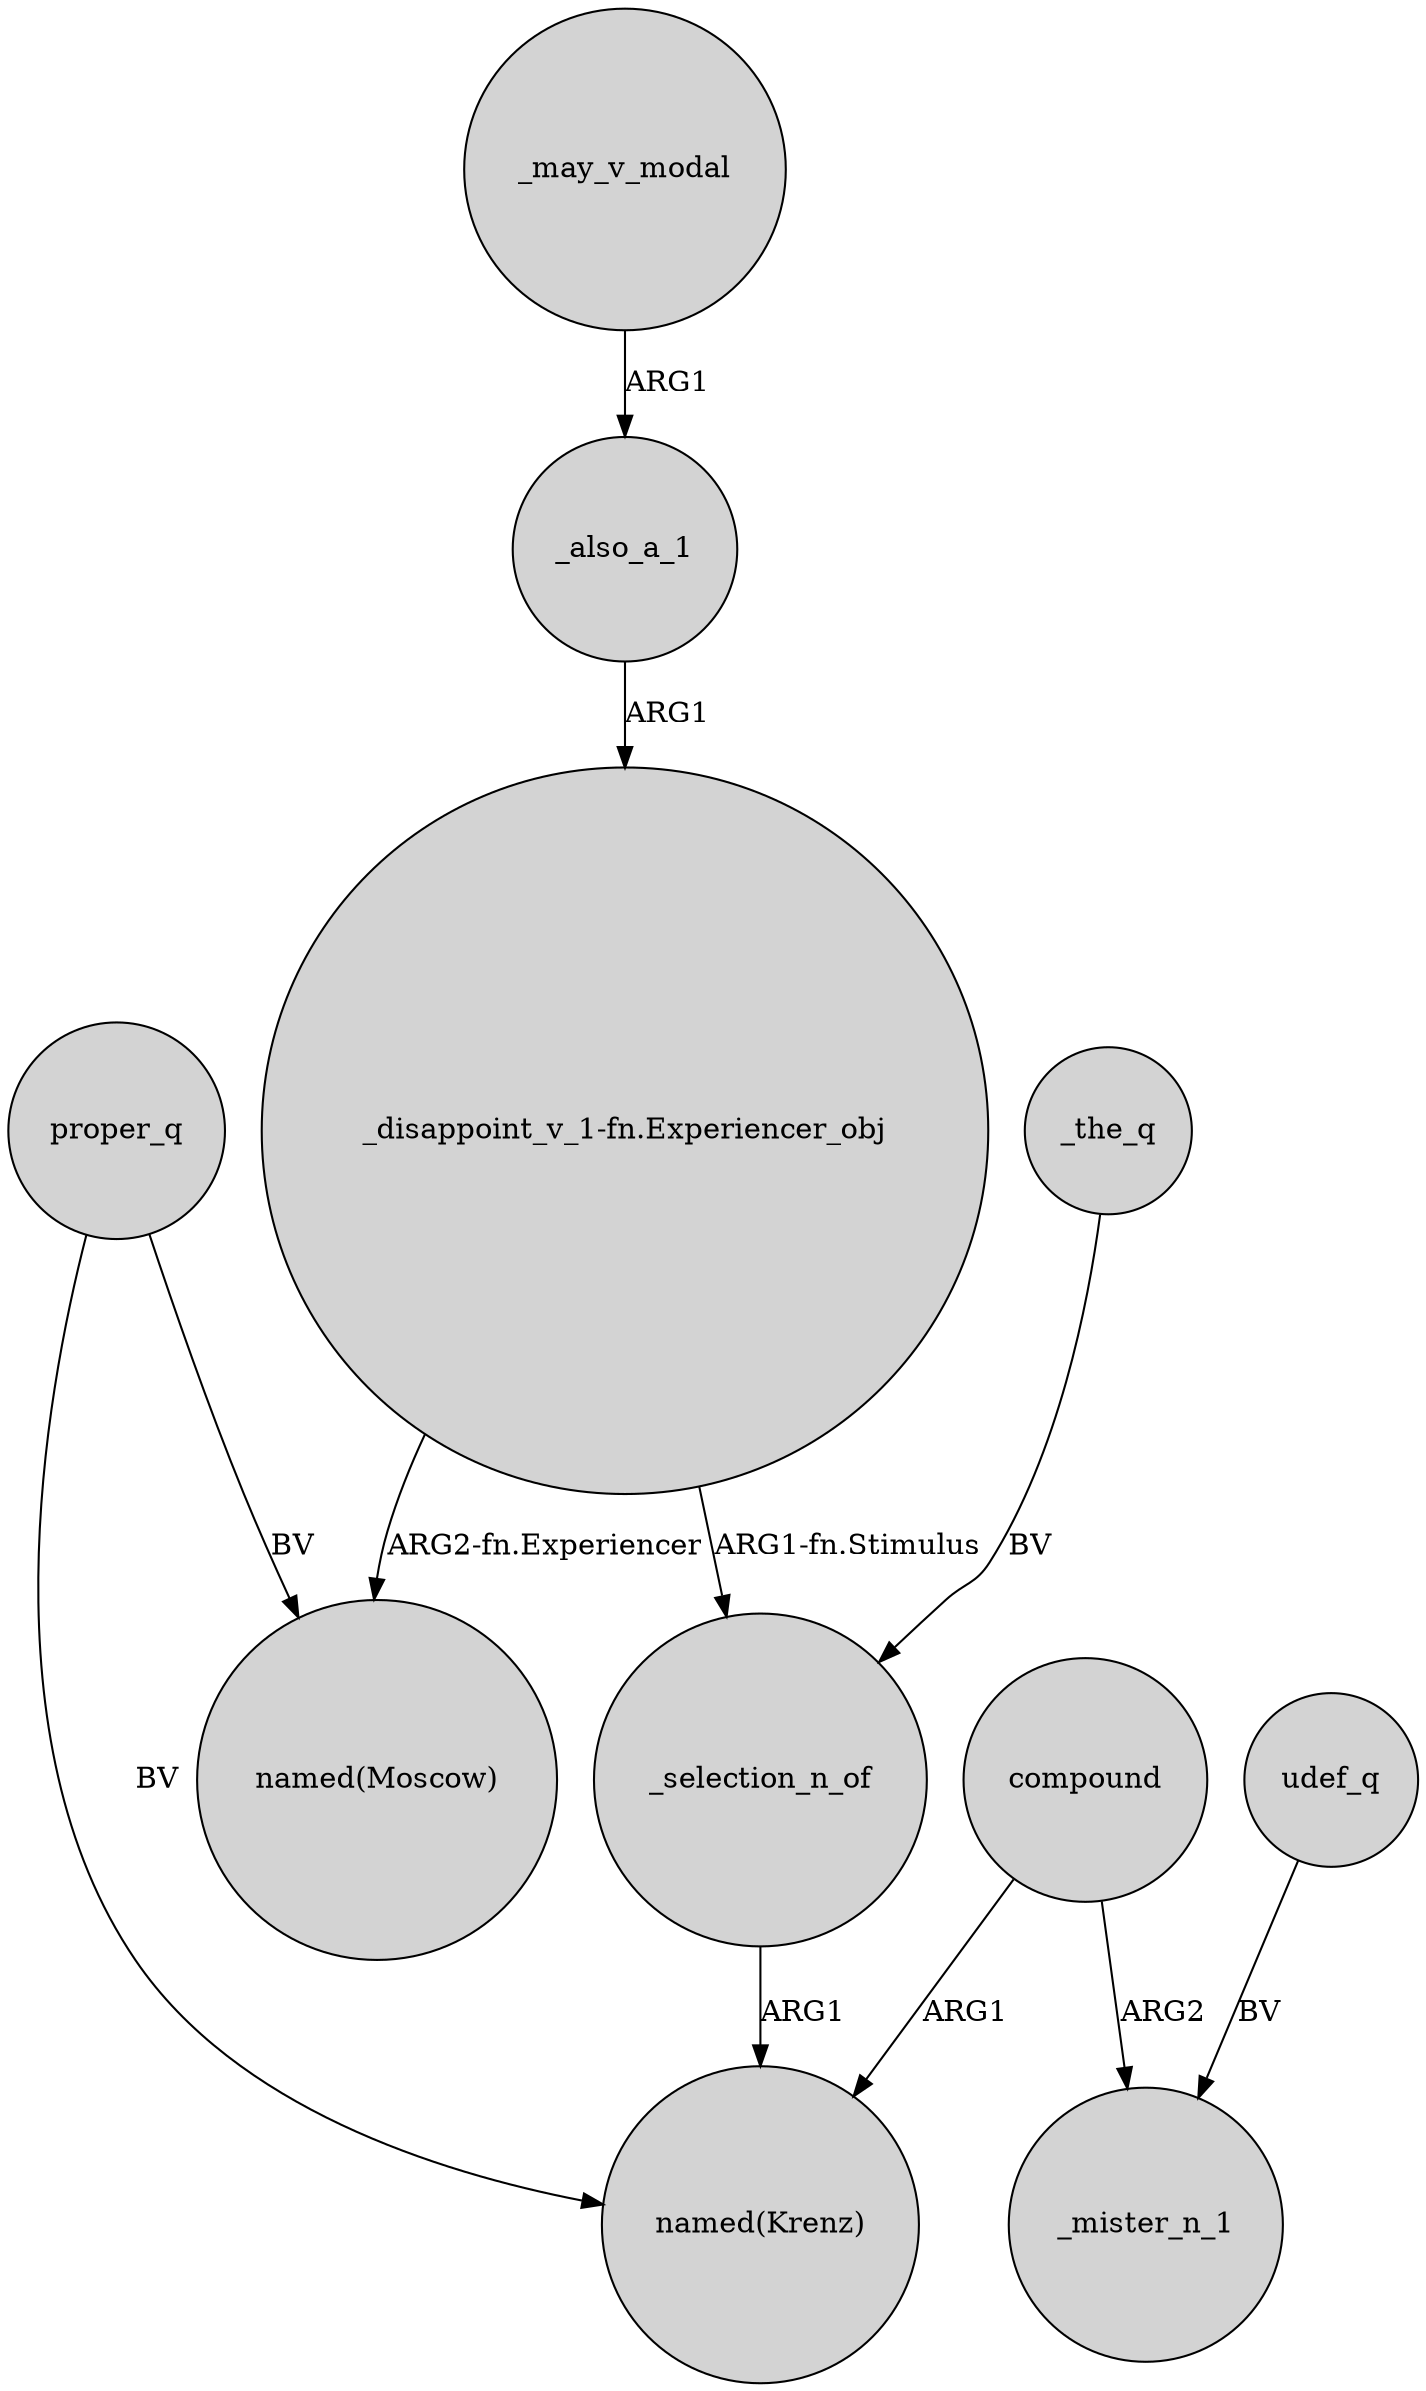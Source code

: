 digraph {
	node [shape=circle style=filled]
	proper_q -> "named(Krenz)" [label=BV]
	_also_a_1 -> "_disappoint_v_1-fn.Experiencer_obj" [label=ARG1]
	udef_q -> _mister_n_1 [label=BV]
	_selection_n_of -> "named(Krenz)" [label=ARG1]
	proper_q -> "named(Moscow)" [label=BV]
	"_disappoint_v_1-fn.Experiencer_obj" -> _selection_n_of [label="ARG1-fn.Stimulus"]
	_the_q -> _selection_n_of [label=BV]
	_may_v_modal -> _also_a_1 [label=ARG1]
	"_disappoint_v_1-fn.Experiencer_obj" -> "named(Moscow)" [label="ARG2-fn.Experiencer"]
	compound -> _mister_n_1 [label=ARG2]
	compound -> "named(Krenz)" [label=ARG1]
}
